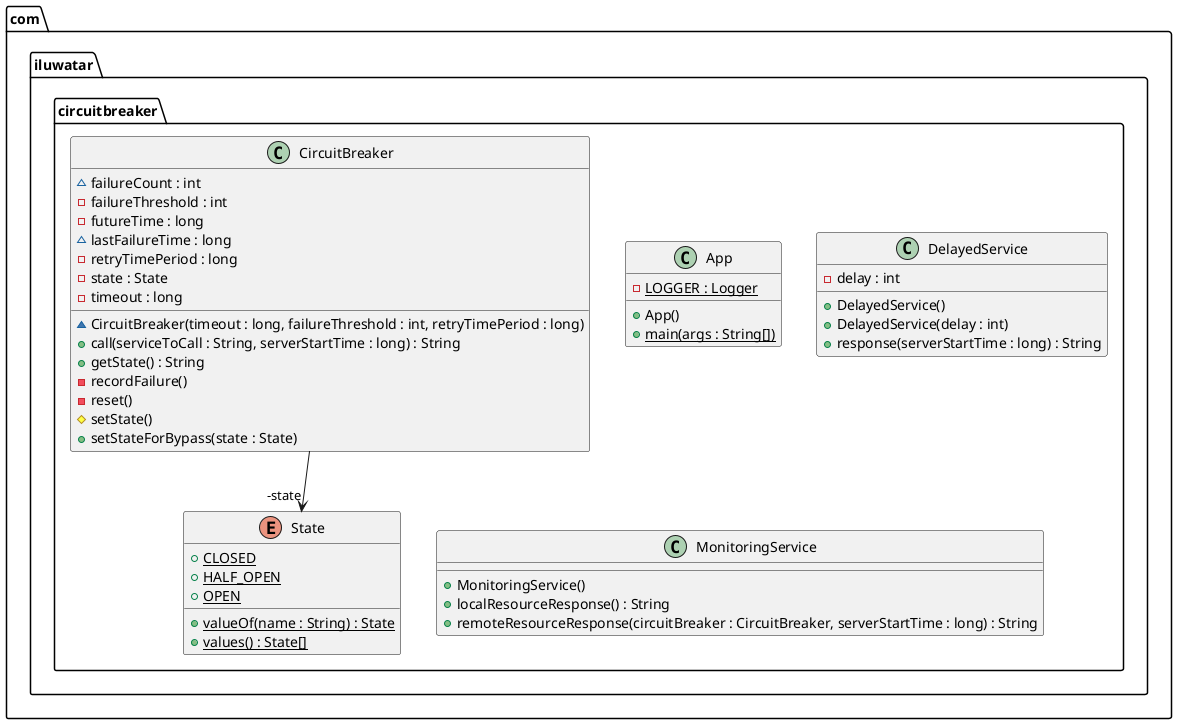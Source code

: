 @startuml
package com.iluwatar.circuitbreaker {
  class App {
    - LOGGER : Logger {static}
    + App()
    + main(args : String[]) {static}
  }
  class CircuitBreaker {
    ~ failureCount : int
    - failureThreshold : int
    - futureTime : long
    ~ lastFailureTime : long
    - retryTimePeriod : long
    - state : State
    - timeout : long
    ~ CircuitBreaker(timeout : long, failureThreshold : int, retryTimePeriod : long)
    + call(serviceToCall : String, serverStartTime : long) : String
    + getState() : String
    - recordFailure()
    - reset()
    # setState()
    + setStateForBypass(state : State)
  }
  class DelayedService {
    - delay : int
    + DelayedService()
    + DelayedService(delay : int)
    + response(serverStartTime : long) : String
  }
  class MonitoringService {
    + MonitoringService()
    + localResourceResponse() : String
    + remoteResourceResponse(circuitBreaker : CircuitBreaker, serverStartTime : long) : String
  }
  enum State {
    + CLOSED {static}
    + HALF_OPEN {static}
    + OPEN {static}
    + valueOf(name : String) : State {static}
    + values() : State[] {static}
  }
}
CircuitBreaker -->  "-state" State
@enduml